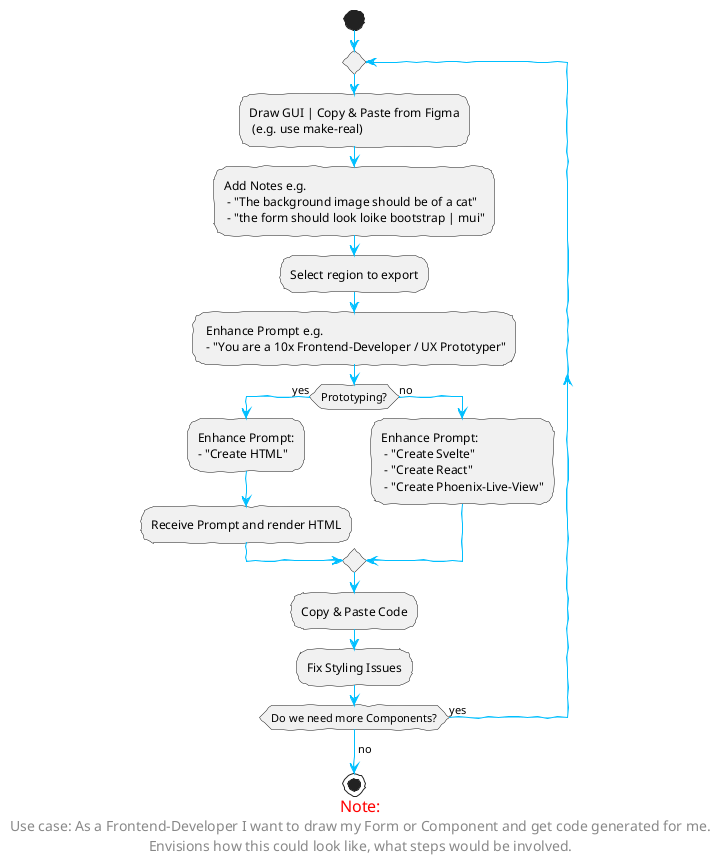 @startuml

skinparam handwritten true

skinparam sequence {
ArrowColor DeepSkyBlue
ActorBorderColor DeepSkyBlue
LifeLineBorderColor blue
LifeLineBackgroundColor #A9DCDF

ParticipantBorderColor DodgerBlue
ParticipantBackgroundColor DeepSkyBlue

ParticipantFontColor #333

ActorBackgroundColor aqua
ActorFontColor DeepSkyBlue
ActorFontSize 17
ActorFontName Aapex
}

footer
<font color=red size=16>Note:</font>
<font  size=14>Use case: As a Frontend-Developer I want to draw my Form or Component and get code generated for me.</font>
<font  size=14>Envisions how this could look like, what steps would be involved.</font>
endfooter

start

repeat



:Draw GUI | Copy & Paste from Figma
 (e.g. use make-real);

:Add Notes e.g.
 - "The background image should be of a cat"
 - "the form should look loike bootstrap | mui";
:Select region to export;
: Enhance Prompt e.g.
 - "You are a 10x Frontend-Developer / UX Prototyper";

if (Prototyping?) then (yes)
  :Enhance Prompt: 
  - "Create HTML";
  :Receive Prompt and render HTML;
else (no)
  :Enhance Prompt: 
   - "Create Svelte"
   - "Create React"
   - "Create Phoenix-Live-View";
endif

:Copy & Paste Code;
:Fix Styling Issues;


repeat while (Do we need more Components?) is (yes)
->no;

stop

@enduml
